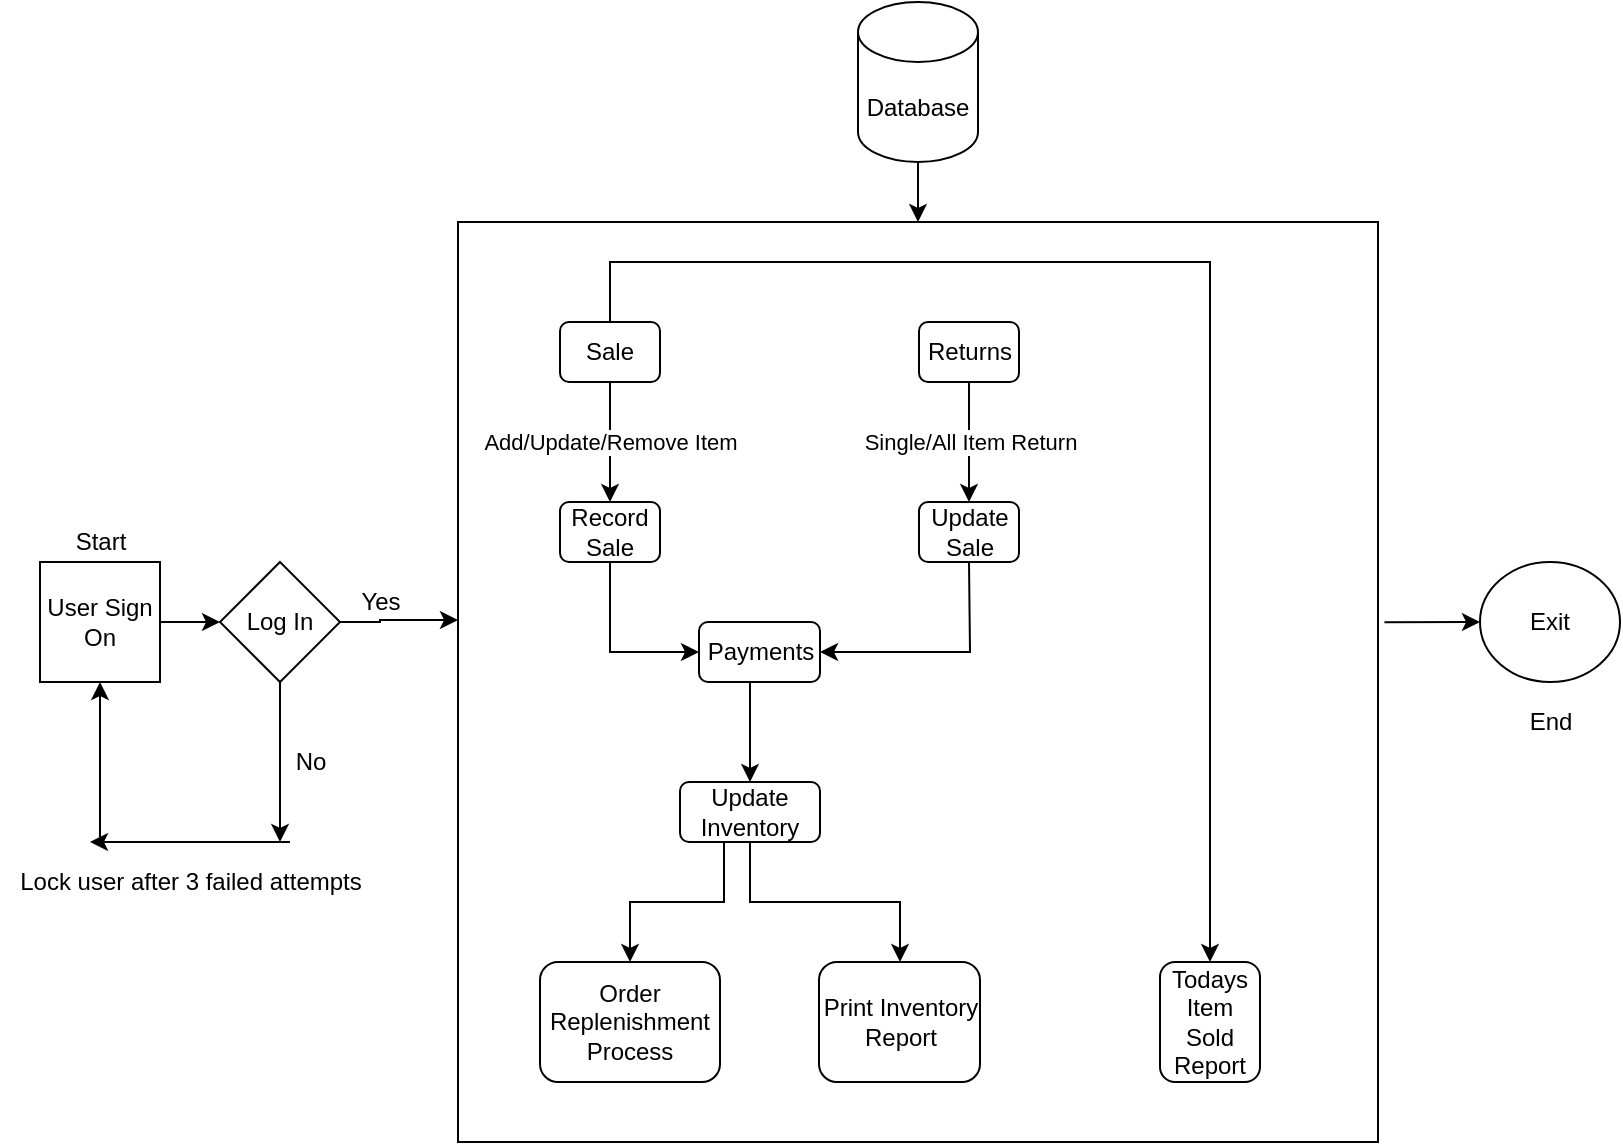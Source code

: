 <mxfile version="15.9.1" type="device"><diagram id="EpeZwSitsChhaGUFLqH7" name="Page-1"><mxGraphModel dx="1186" dy="539" grid="1" gridSize="10" guides="1" tooltips="1" connect="1" arrows="1" fold="1" page="1" pageScale="1" pageWidth="827" pageHeight="1169" math="0" shadow="0"><root><mxCell id="0"/><mxCell id="1" parent="0"/><mxCell id="pUUxHivKgttwJIZnfQLv-7" value="" style="edgeStyle=orthogonalEdgeStyle;rounded=0;orthogonalLoop=1;jettySize=auto;html=1;" edge="1" parent="1" source="pUUxHivKgttwJIZnfQLv-1" target="pUUxHivKgttwJIZnfQLv-2"><mxGeometry relative="1" as="geometry"/></mxCell><mxCell id="pUUxHivKgttwJIZnfQLv-1" value="User Sign On" style="whiteSpace=wrap;html=1;aspect=fixed;" vertex="1" parent="1"><mxGeometry x="30" y="280" width="60" height="60" as="geometry"/></mxCell><mxCell id="pUUxHivKgttwJIZnfQLv-6" value="" style="edgeStyle=orthogonalEdgeStyle;rounded=0;orthogonalLoop=1;jettySize=auto;html=1;" edge="1" parent="1" source="pUUxHivKgttwJIZnfQLv-2" target="pUUxHivKgttwJIZnfQLv-3"><mxGeometry relative="1" as="geometry"><mxPoint x="220" y="241" as="targetPoint"/><Array as="points"><mxPoint x="200" y="310"/><mxPoint x="200" y="309"/></Array></mxGeometry></mxCell><mxCell id="pUUxHivKgttwJIZnfQLv-2" value="Log In" style="rhombus;whiteSpace=wrap;html=1;" vertex="1" parent="1"><mxGeometry x="120" y="280" width="60" height="60" as="geometry"/></mxCell><mxCell id="pUUxHivKgttwJIZnfQLv-3" value="" style="whiteSpace=wrap;html=1;aspect=fixed;" vertex="1" parent="1"><mxGeometry x="239" y="110" width="460" height="460" as="geometry"/></mxCell><mxCell id="pUUxHivKgttwJIZnfQLv-5" value="" style="edgeStyle=orthogonalEdgeStyle;rounded=0;orthogonalLoop=1;jettySize=auto;html=1;" edge="1" parent="1" source="pUUxHivKgttwJIZnfQLv-4" target="pUUxHivKgttwJIZnfQLv-3"><mxGeometry relative="1" as="geometry"/></mxCell><mxCell id="pUUxHivKgttwJIZnfQLv-4" value="Database" style="shape=cylinder3;whiteSpace=wrap;html=1;boundedLbl=1;backgroundOutline=1;size=15;" vertex="1" parent="1"><mxGeometry x="439" width="60" height="80" as="geometry"/></mxCell><mxCell id="pUUxHivKgttwJIZnfQLv-8" value="" style="endArrow=classic;html=1;rounded=0;exitX=0.5;exitY=1;exitDx=0;exitDy=0;" edge="1" parent="1" source="pUUxHivKgttwJIZnfQLv-2"><mxGeometry width="50" height="50" relative="1" as="geometry"><mxPoint x="150" y="420" as="sourcePoint"/><mxPoint x="150" y="420" as="targetPoint"/></mxGeometry></mxCell><mxCell id="pUUxHivKgttwJIZnfQLv-9" value="" style="endArrow=classic;html=1;rounded=0;entryX=0.5;entryY=1;entryDx=0;entryDy=0;" edge="1" parent="1" target="pUUxHivKgttwJIZnfQLv-1"><mxGeometry width="50" height="50" relative="1" as="geometry"><mxPoint x="60" y="420" as="sourcePoint"/><mxPoint x="50" y="340" as="targetPoint"/></mxGeometry></mxCell><mxCell id="pUUxHivKgttwJIZnfQLv-10" value="" style="endArrow=classic;html=1;rounded=0;" edge="1" parent="1"><mxGeometry width="50" height="50" relative="1" as="geometry"><mxPoint x="155" y="420" as="sourcePoint"/><mxPoint x="55" y="420" as="targetPoint"/></mxGeometry></mxCell><mxCell id="pUUxHivKgttwJIZnfQLv-11" value="Sale" style="rounded=1;whiteSpace=wrap;html=1;" vertex="1" parent="1"><mxGeometry x="290" y="160" width="50" height="30" as="geometry"/></mxCell><mxCell id="pUUxHivKgttwJIZnfQLv-12" value="Returns" style="rounded=1;whiteSpace=wrap;html=1;" vertex="1" parent="1"><mxGeometry x="469.5" y="160" width="50" height="30" as="geometry"/></mxCell><mxCell id="pUUxHivKgttwJIZnfQLv-14" value="Record Sale" style="rounded=1;whiteSpace=wrap;html=1;" vertex="1" parent="1"><mxGeometry x="290" y="250" width="50" height="30" as="geometry"/></mxCell><mxCell id="pUUxHivKgttwJIZnfQLv-15" value="Update Sale" style="rounded=1;whiteSpace=wrap;html=1;" vertex="1" parent="1"><mxGeometry x="469.5" y="250" width="50" height="30" as="geometry"/></mxCell><mxCell id="pUUxHivKgttwJIZnfQLv-34" value="" style="edgeStyle=orthogonalEdgeStyle;rounded=0;orthogonalLoop=1;jettySize=auto;html=1;entryX=0.5;entryY=0;entryDx=0;entryDy=0;" edge="1" parent="1" source="pUUxHivKgttwJIZnfQLv-16" target="pUUxHivKgttwJIZnfQLv-17"><mxGeometry relative="1" as="geometry"><mxPoint x="385" y="385" as="targetPoint"/><Array as="points"><mxPoint x="385" y="360"/><mxPoint x="385" y="360"/></Array></mxGeometry></mxCell><mxCell id="pUUxHivKgttwJIZnfQLv-16" value="Payments" style="rounded=1;whiteSpace=wrap;html=1;" vertex="1" parent="1"><mxGeometry x="359.5" y="310" width="60.5" height="30" as="geometry"/></mxCell><mxCell id="pUUxHivKgttwJIZnfQLv-39" value="" style="edgeStyle=orthogonalEdgeStyle;rounded=0;orthogonalLoop=1;jettySize=auto;html=1;" edge="1" parent="1" source="pUUxHivKgttwJIZnfQLv-17" target="pUUxHivKgttwJIZnfQLv-38"><mxGeometry relative="1" as="geometry"><Array as="points"><mxPoint x="385" y="450"/><mxPoint x="460" y="450"/></Array></mxGeometry></mxCell><mxCell id="pUUxHivKgttwJIZnfQLv-17" value="Update Inventory" style="rounded=1;whiteSpace=wrap;html=1;" vertex="1" parent="1"><mxGeometry x="350" y="390" width="70" height="30" as="geometry"/></mxCell><mxCell id="pUUxHivKgttwJIZnfQLv-20" value="Todays Item Sold Report" style="rounded=1;whiteSpace=wrap;html=1;" vertex="1" parent="1"><mxGeometry x="590" y="480" width="50" height="60" as="geometry"/></mxCell><mxCell id="pUUxHivKgttwJIZnfQLv-21" value="Exit" style="ellipse;whiteSpace=wrap;html=1;" vertex="1" parent="1"><mxGeometry x="750" y="280" width="70" height="60" as="geometry"/></mxCell><mxCell id="pUUxHivKgttwJIZnfQLv-22" value="" style="endArrow=classic;html=1;rounded=0;entryX=0;entryY=0.5;entryDx=0;entryDy=0;exitX=1.007;exitY=0.435;exitDx=0;exitDy=0;exitPerimeter=0;" edge="1" parent="1" source="pUUxHivKgttwJIZnfQLv-3" target="pUUxHivKgttwJIZnfQLv-21"><mxGeometry width="50" height="50" relative="1" as="geometry"><mxPoint x="700" y="240" as="sourcePoint"/><mxPoint x="460" y="230" as="targetPoint"/></mxGeometry></mxCell><mxCell id="pUUxHivKgttwJIZnfQLv-24" value="A" style="endArrow=classic;html=1;rounded=0;exitX=0.5;exitY=1;exitDx=0;exitDy=0;entryX=0.5;entryY=0;entryDx=0;entryDy=0;" edge="1" parent="1" source="pUUxHivKgttwJIZnfQLv-11" target="pUUxHivKgttwJIZnfQLv-14"><mxGeometry relative="1" as="geometry"><mxPoint x="390" y="260" as="sourcePoint"/><mxPoint x="490" y="260" as="targetPoint"/></mxGeometry></mxCell><mxCell id="pUUxHivKgttwJIZnfQLv-25" value="Add/Update/Remove Item" style="edgeLabel;resizable=0;html=1;align=center;verticalAlign=middle;" connectable="0" vertex="1" parent="pUUxHivKgttwJIZnfQLv-24"><mxGeometry relative="1" as="geometry"/></mxCell><mxCell id="pUUxHivKgttwJIZnfQLv-26" value="" style="endArrow=classic;html=1;rounded=0;exitX=0.5;exitY=1;exitDx=0;exitDy=0;entryX=0.5;entryY=0;entryDx=0;entryDy=0;" edge="1" parent="1" source="pUUxHivKgttwJIZnfQLv-12" target="pUUxHivKgttwJIZnfQLv-15"><mxGeometry relative="1" as="geometry"><mxPoint x="390" y="260" as="sourcePoint"/><mxPoint x="490" y="250" as="targetPoint"/></mxGeometry></mxCell><mxCell id="pUUxHivKgttwJIZnfQLv-27" value="Single/All Item Return" style="edgeLabel;resizable=0;html=1;align=center;verticalAlign=middle;" connectable="0" vertex="1" parent="pUUxHivKgttwJIZnfQLv-26"><mxGeometry relative="1" as="geometry"/></mxCell><mxCell id="pUUxHivKgttwJIZnfQLv-28" value="" style="endArrow=classic;html=1;rounded=0;exitX=0.5;exitY=1;exitDx=0;exitDy=0;entryX=0;entryY=0.5;entryDx=0;entryDy=0;" edge="1" parent="1" source="pUUxHivKgttwJIZnfQLv-14" target="pUUxHivKgttwJIZnfQLv-16"><mxGeometry width="50" height="50" relative="1" as="geometry"><mxPoint x="410" y="280" as="sourcePoint"/><mxPoint x="460" y="230" as="targetPoint"/><Array as="points"><mxPoint x="315" y="325"/></Array></mxGeometry></mxCell><mxCell id="pUUxHivKgttwJIZnfQLv-29" value="" style="endArrow=classic;html=1;rounded=0;exitX=0.5;exitY=1;exitDx=0;exitDy=0;entryX=1;entryY=0.5;entryDx=0;entryDy=0;" edge="1" parent="1" source="pUUxHivKgttwJIZnfQLv-15" target="pUUxHivKgttwJIZnfQLv-16"><mxGeometry width="50" height="50" relative="1" as="geometry"><mxPoint x="410" y="280" as="sourcePoint"/><mxPoint x="460" y="230" as="targetPoint"/><Array as="points"><mxPoint x="495" y="325"/></Array></mxGeometry></mxCell><mxCell id="pUUxHivKgttwJIZnfQLv-36" value="" style="endArrow=classic;html=1;rounded=0;exitX=0.5;exitY=0;exitDx=0;exitDy=0;entryX=0.5;entryY=0;entryDx=0;entryDy=0;" edge="1" parent="1" source="pUUxHivKgttwJIZnfQLv-11" target="pUUxHivKgttwJIZnfQLv-20"><mxGeometry width="50" height="50" relative="1" as="geometry"><mxPoint x="410" y="280" as="sourcePoint"/><mxPoint x="460" y="230" as="targetPoint"/><Array as="points"><mxPoint x="315" y="130"/><mxPoint x="615" y="130"/></Array></mxGeometry></mxCell><mxCell id="pUUxHivKgttwJIZnfQLv-37" value="Order Replenishment Process" style="rounded=1;whiteSpace=wrap;html=1;" vertex="1" parent="1"><mxGeometry x="280" y="480" width="90" height="60" as="geometry"/></mxCell><mxCell id="pUUxHivKgttwJIZnfQLv-38" value="Print Inventory Report" style="rounded=1;whiteSpace=wrap;html=1;" vertex="1" parent="1"><mxGeometry x="419.5" y="480" width="80.5" height="60" as="geometry"/></mxCell><mxCell id="pUUxHivKgttwJIZnfQLv-41" value="" style="endArrow=classic;html=1;rounded=0;entryX=0.5;entryY=0;entryDx=0;entryDy=0;" edge="1" parent="1" target="pUUxHivKgttwJIZnfQLv-37"><mxGeometry width="50" height="50" relative="1" as="geometry"><mxPoint x="372" y="420" as="sourcePoint"/><mxPoint x="460" y="300" as="targetPoint"/><Array as="points"><mxPoint x="372" y="450"/><mxPoint x="325" y="450"/></Array></mxGeometry></mxCell><mxCell id="pUUxHivKgttwJIZnfQLv-43" value="Yes" style="text;html=1;align=center;verticalAlign=middle;resizable=0;points=[];autosize=1;strokeColor=none;fillColor=none;" vertex="1" parent="1"><mxGeometry x="180" y="290" width="40" height="20" as="geometry"/></mxCell><mxCell id="pUUxHivKgttwJIZnfQLv-45" value="Start" style="text;html=1;align=center;verticalAlign=middle;resizable=0;points=[];autosize=1;strokeColor=none;fillColor=none;" vertex="1" parent="1"><mxGeometry x="40" y="260" width="40" height="20" as="geometry"/></mxCell><mxCell id="pUUxHivKgttwJIZnfQLv-47" value="No" style="text;html=1;align=center;verticalAlign=middle;resizable=0;points=[];autosize=1;strokeColor=none;fillColor=none;" vertex="1" parent="1"><mxGeometry x="150" y="370" width="30" height="20" as="geometry"/></mxCell><mxCell id="pUUxHivKgttwJIZnfQLv-48" value="Lock user after 3 failed attempts" style="text;html=1;align=center;verticalAlign=middle;resizable=0;points=[];autosize=1;strokeColor=none;fillColor=none;" vertex="1" parent="1"><mxGeometry x="10" y="430" width="190" height="20" as="geometry"/></mxCell><mxCell id="pUUxHivKgttwJIZnfQLv-49" value="End" style="text;html=1;align=center;verticalAlign=middle;resizable=0;points=[];autosize=1;strokeColor=none;fillColor=none;" vertex="1" parent="1"><mxGeometry x="765" y="350" width="40" height="20" as="geometry"/></mxCell></root></mxGraphModel></diagram></mxfile>